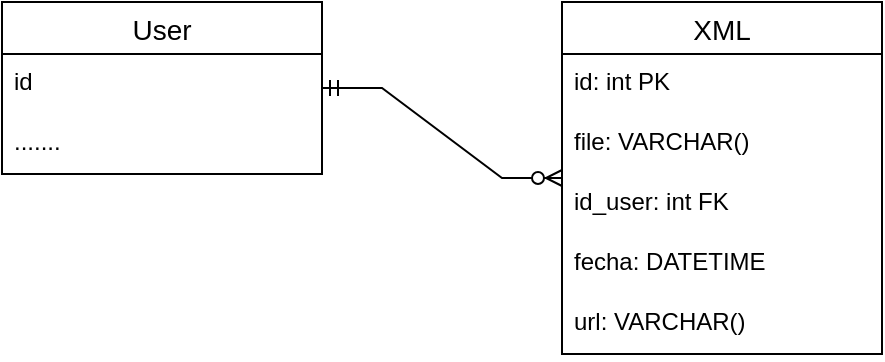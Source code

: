 <mxfile version="20.7.4" type="device"><diagram id="AnDPqsO-bHhKyH5p8Bn4" name="Página-1"><mxGraphModel dx="1877" dy="629" grid="1" gridSize="10" guides="1" tooltips="1" connect="1" arrows="1" fold="1" page="1" pageScale="1" pageWidth="827" pageHeight="1169" math="0" shadow="0"><root><mxCell id="0"/><mxCell id="1" parent="0"/><mxCell id="_MHrmI3OxvsRKM5mEJ_P-15" value="User" style="swimlane;fontStyle=0;childLayout=stackLayout;horizontal=1;startSize=26;horizontalStack=0;resizeParent=1;resizeParentMax=0;resizeLast=0;collapsible=1;marginBottom=0;align=center;fontSize=14;" parent="1" vertex="1"><mxGeometry x="-10" y="410" width="160" height="86" as="geometry"/></mxCell><mxCell id="6ngcvbYgx7BLVcjWF2ig-7" value="id" style="text;strokeColor=none;fillColor=none;spacingLeft=4;spacingRight=4;overflow=hidden;rotatable=0;points=[[0,0.5],[1,0.5]];portConstraint=eastwest;fontSize=12;" vertex="1" parent="_MHrmI3OxvsRKM5mEJ_P-15"><mxGeometry y="26" width="160" height="30" as="geometry"/></mxCell><mxCell id="_MHrmI3OxvsRKM5mEJ_P-17" value="......." style="text;strokeColor=none;fillColor=none;spacingLeft=4;spacingRight=4;overflow=hidden;rotatable=0;points=[[0,0.5],[1,0.5]];portConstraint=eastwest;fontSize=12;" parent="_MHrmI3OxvsRKM5mEJ_P-15" vertex="1"><mxGeometry y="56" width="160" height="30" as="geometry"/></mxCell><mxCell id="6ngcvbYgx7BLVcjWF2ig-1" value="XML" style="swimlane;fontStyle=0;childLayout=stackLayout;horizontal=1;startSize=26;horizontalStack=0;resizeParent=1;resizeParentMax=0;resizeLast=0;collapsible=1;marginBottom=0;align=center;fontSize=14;" vertex="1" parent="1"><mxGeometry x="270" y="410" width="160" height="176" as="geometry"/></mxCell><mxCell id="6ngcvbYgx7BLVcjWF2ig-2" value="id: int PK" style="text;strokeColor=none;fillColor=none;spacingLeft=4;spacingRight=4;overflow=hidden;rotatable=0;points=[[0,0.5],[1,0.5]];portConstraint=eastwest;fontSize=12;" vertex="1" parent="6ngcvbYgx7BLVcjWF2ig-1"><mxGeometry y="26" width="160" height="30" as="geometry"/></mxCell><mxCell id="6ngcvbYgx7BLVcjWF2ig-3" value="file: VARCHAR()" style="text;strokeColor=none;fillColor=none;spacingLeft=4;spacingRight=4;overflow=hidden;rotatable=0;points=[[0,0.5],[1,0.5]];portConstraint=eastwest;fontSize=12;" vertex="1" parent="6ngcvbYgx7BLVcjWF2ig-1"><mxGeometry y="56" width="160" height="30" as="geometry"/></mxCell><mxCell id="6ngcvbYgx7BLVcjWF2ig-4" value="id_user: int FK" style="text;strokeColor=none;fillColor=none;spacingLeft=4;spacingRight=4;overflow=hidden;rotatable=0;points=[[0,0.5],[1,0.5]];portConstraint=eastwest;fontSize=12;" vertex="1" parent="6ngcvbYgx7BLVcjWF2ig-1"><mxGeometry y="86" width="160" height="30" as="geometry"/></mxCell><mxCell id="6ngcvbYgx7BLVcjWF2ig-5" value="fecha: DATETIME" style="text;strokeColor=none;fillColor=none;spacingLeft=4;spacingRight=4;overflow=hidden;rotatable=0;points=[[0,0.5],[1,0.5]];portConstraint=eastwest;fontSize=12;" vertex="1" parent="6ngcvbYgx7BLVcjWF2ig-1"><mxGeometry y="116" width="160" height="30" as="geometry"/></mxCell><mxCell id="6ngcvbYgx7BLVcjWF2ig-6" value="url: VARCHAR()" style="text;strokeColor=none;fillColor=none;spacingLeft=4;spacingRight=4;overflow=hidden;rotatable=0;points=[[0,0.5],[1,0.5]];portConstraint=eastwest;fontSize=12;" vertex="1" parent="6ngcvbYgx7BLVcjWF2ig-1"><mxGeometry y="146" width="160" height="30" as="geometry"/></mxCell><mxCell id="6ngcvbYgx7BLVcjWF2ig-8" value="" style="edgeStyle=entityRelationEdgeStyle;fontSize=12;html=1;endArrow=ERzeroToMany;startArrow=ERmandOne;rounded=0;" edge="1" parent="1" source="_MHrmI3OxvsRKM5mEJ_P-15" target="6ngcvbYgx7BLVcjWF2ig-1"><mxGeometry width="100" height="100" relative="1" as="geometry"><mxPoint x="60" y="650" as="sourcePoint"/><mxPoint x="160" y="550" as="targetPoint"/></mxGeometry></mxCell></root></mxGraphModel></diagram></mxfile>